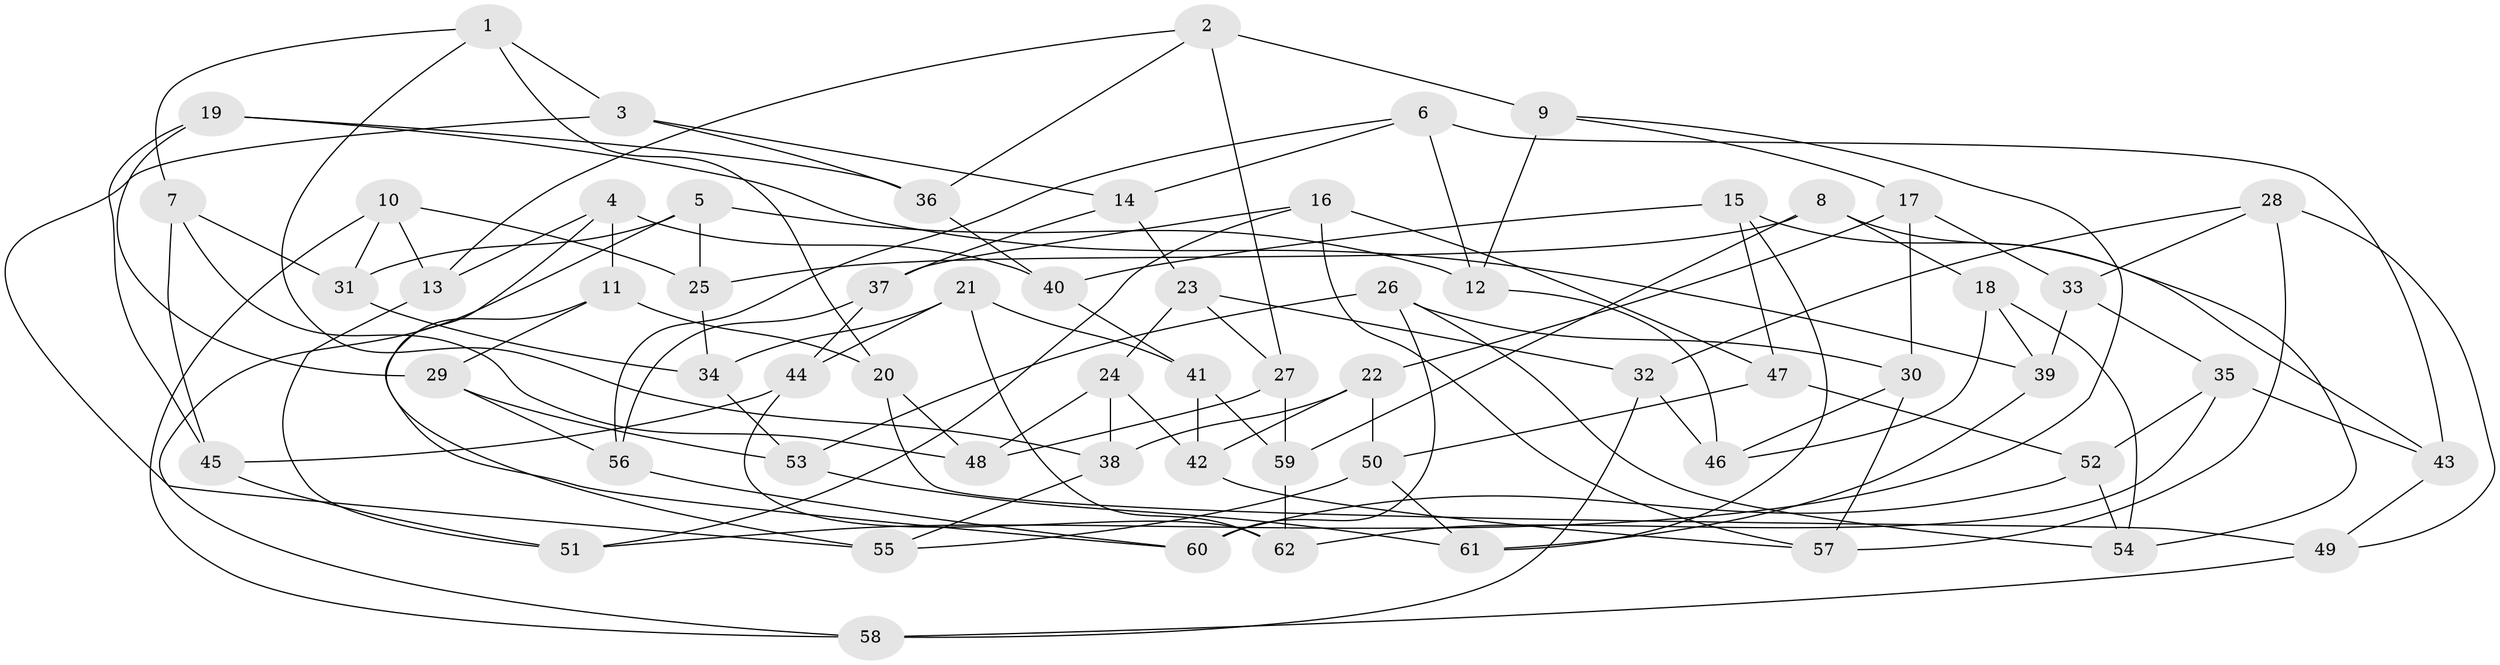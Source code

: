 // Generated by graph-tools (version 1.1) at 2025/11/02/27/25 16:11:51]
// undirected, 62 vertices, 124 edges
graph export_dot {
graph [start="1"]
  node [color=gray90,style=filled];
  1;
  2;
  3;
  4;
  5;
  6;
  7;
  8;
  9;
  10;
  11;
  12;
  13;
  14;
  15;
  16;
  17;
  18;
  19;
  20;
  21;
  22;
  23;
  24;
  25;
  26;
  27;
  28;
  29;
  30;
  31;
  32;
  33;
  34;
  35;
  36;
  37;
  38;
  39;
  40;
  41;
  42;
  43;
  44;
  45;
  46;
  47;
  48;
  49;
  50;
  51;
  52;
  53;
  54;
  55;
  56;
  57;
  58;
  59;
  60;
  61;
  62;
  1 -- 38;
  1 -- 20;
  1 -- 7;
  1 -- 3;
  2 -- 36;
  2 -- 13;
  2 -- 9;
  2 -- 27;
  3 -- 55;
  3 -- 36;
  3 -- 14;
  4 -- 60;
  4 -- 11;
  4 -- 40;
  4 -- 13;
  5 -- 12;
  5 -- 25;
  5 -- 31;
  5 -- 58;
  6 -- 56;
  6 -- 14;
  6 -- 12;
  6 -- 43;
  7 -- 48;
  7 -- 45;
  7 -- 31;
  8 -- 18;
  8 -- 54;
  8 -- 59;
  8 -- 25;
  9 -- 51;
  9 -- 12;
  9 -- 17;
  10 -- 31;
  10 -- 13;
  10 -- 58;
  10 -- 25;
  11 -- 29;
  11 -- 20;
  11 -- 55;
  12 -- 46;
  13 -- 51;
  14 -- 23;
  14 -- 37;
  15 -- 40;
  15 -- 61;
  15 -- 47;
  15 -- 43;
  16 -- 47;
  16 -- 57;
  16 -- 37;
  16 -- 51;
  17 -- 22;
  17 -- 30;
  17 -- 33;
  18 -- 39;
  18 -- 46;
  18 -- 54;
  19 -- 29;
  19 -- 36;
  19 -- 45;
  19 -- 39;
  20 -- 49;
  20 -- 48;
  21 -- 41;
  21 -- 62;
  21 -- 34;
  21 -- 44;
  22 -- 50;
  22 -- 42;
  22 -- 38;
  23 -- 32;
  23 -- 27;
  23 -- 24;
  24 -- 42;
  24 -- 48;
  24 -- 38;
  25 -- 34;
  26 -- 30;
  26 -- 54;
  26 -- 53;
  26 -- 60;
  27 -- 48;
  27 -- 59;
  28 -- 57;
  28 -- 32;
  28 -- 49;
  28 -- 33;
  29 -- 56;
  29 -- 53;
  30 -- 57;
  30 -- 46;
  31 -- 34;
  32 -- 58;
  32 -- 46;
  33 -- 39;
  33 -- 35;
  34 -- 53;
  35 -- 62;
  35 -- 52;
  35 -- 43;
  36 -- 40;
  37 -- 56;
  37 -- 44;
  38 -- 55;
  39 -- 61;
  40 -- 41;
  41 -- 42;
  41 -- 59;
  42 -- 57;
  43 -- 49;
  44 -- 62;
  44 -- 45;
  45 -- 51;
  47 -- 50;
  47 -- 52;
  49 -- 58;
  50 -- 55;
  50 -- 61;
  52 -- 60;
  52 -- 54;
  53 -- 61;
  56 -- 60;
  59 -- 62;
}

